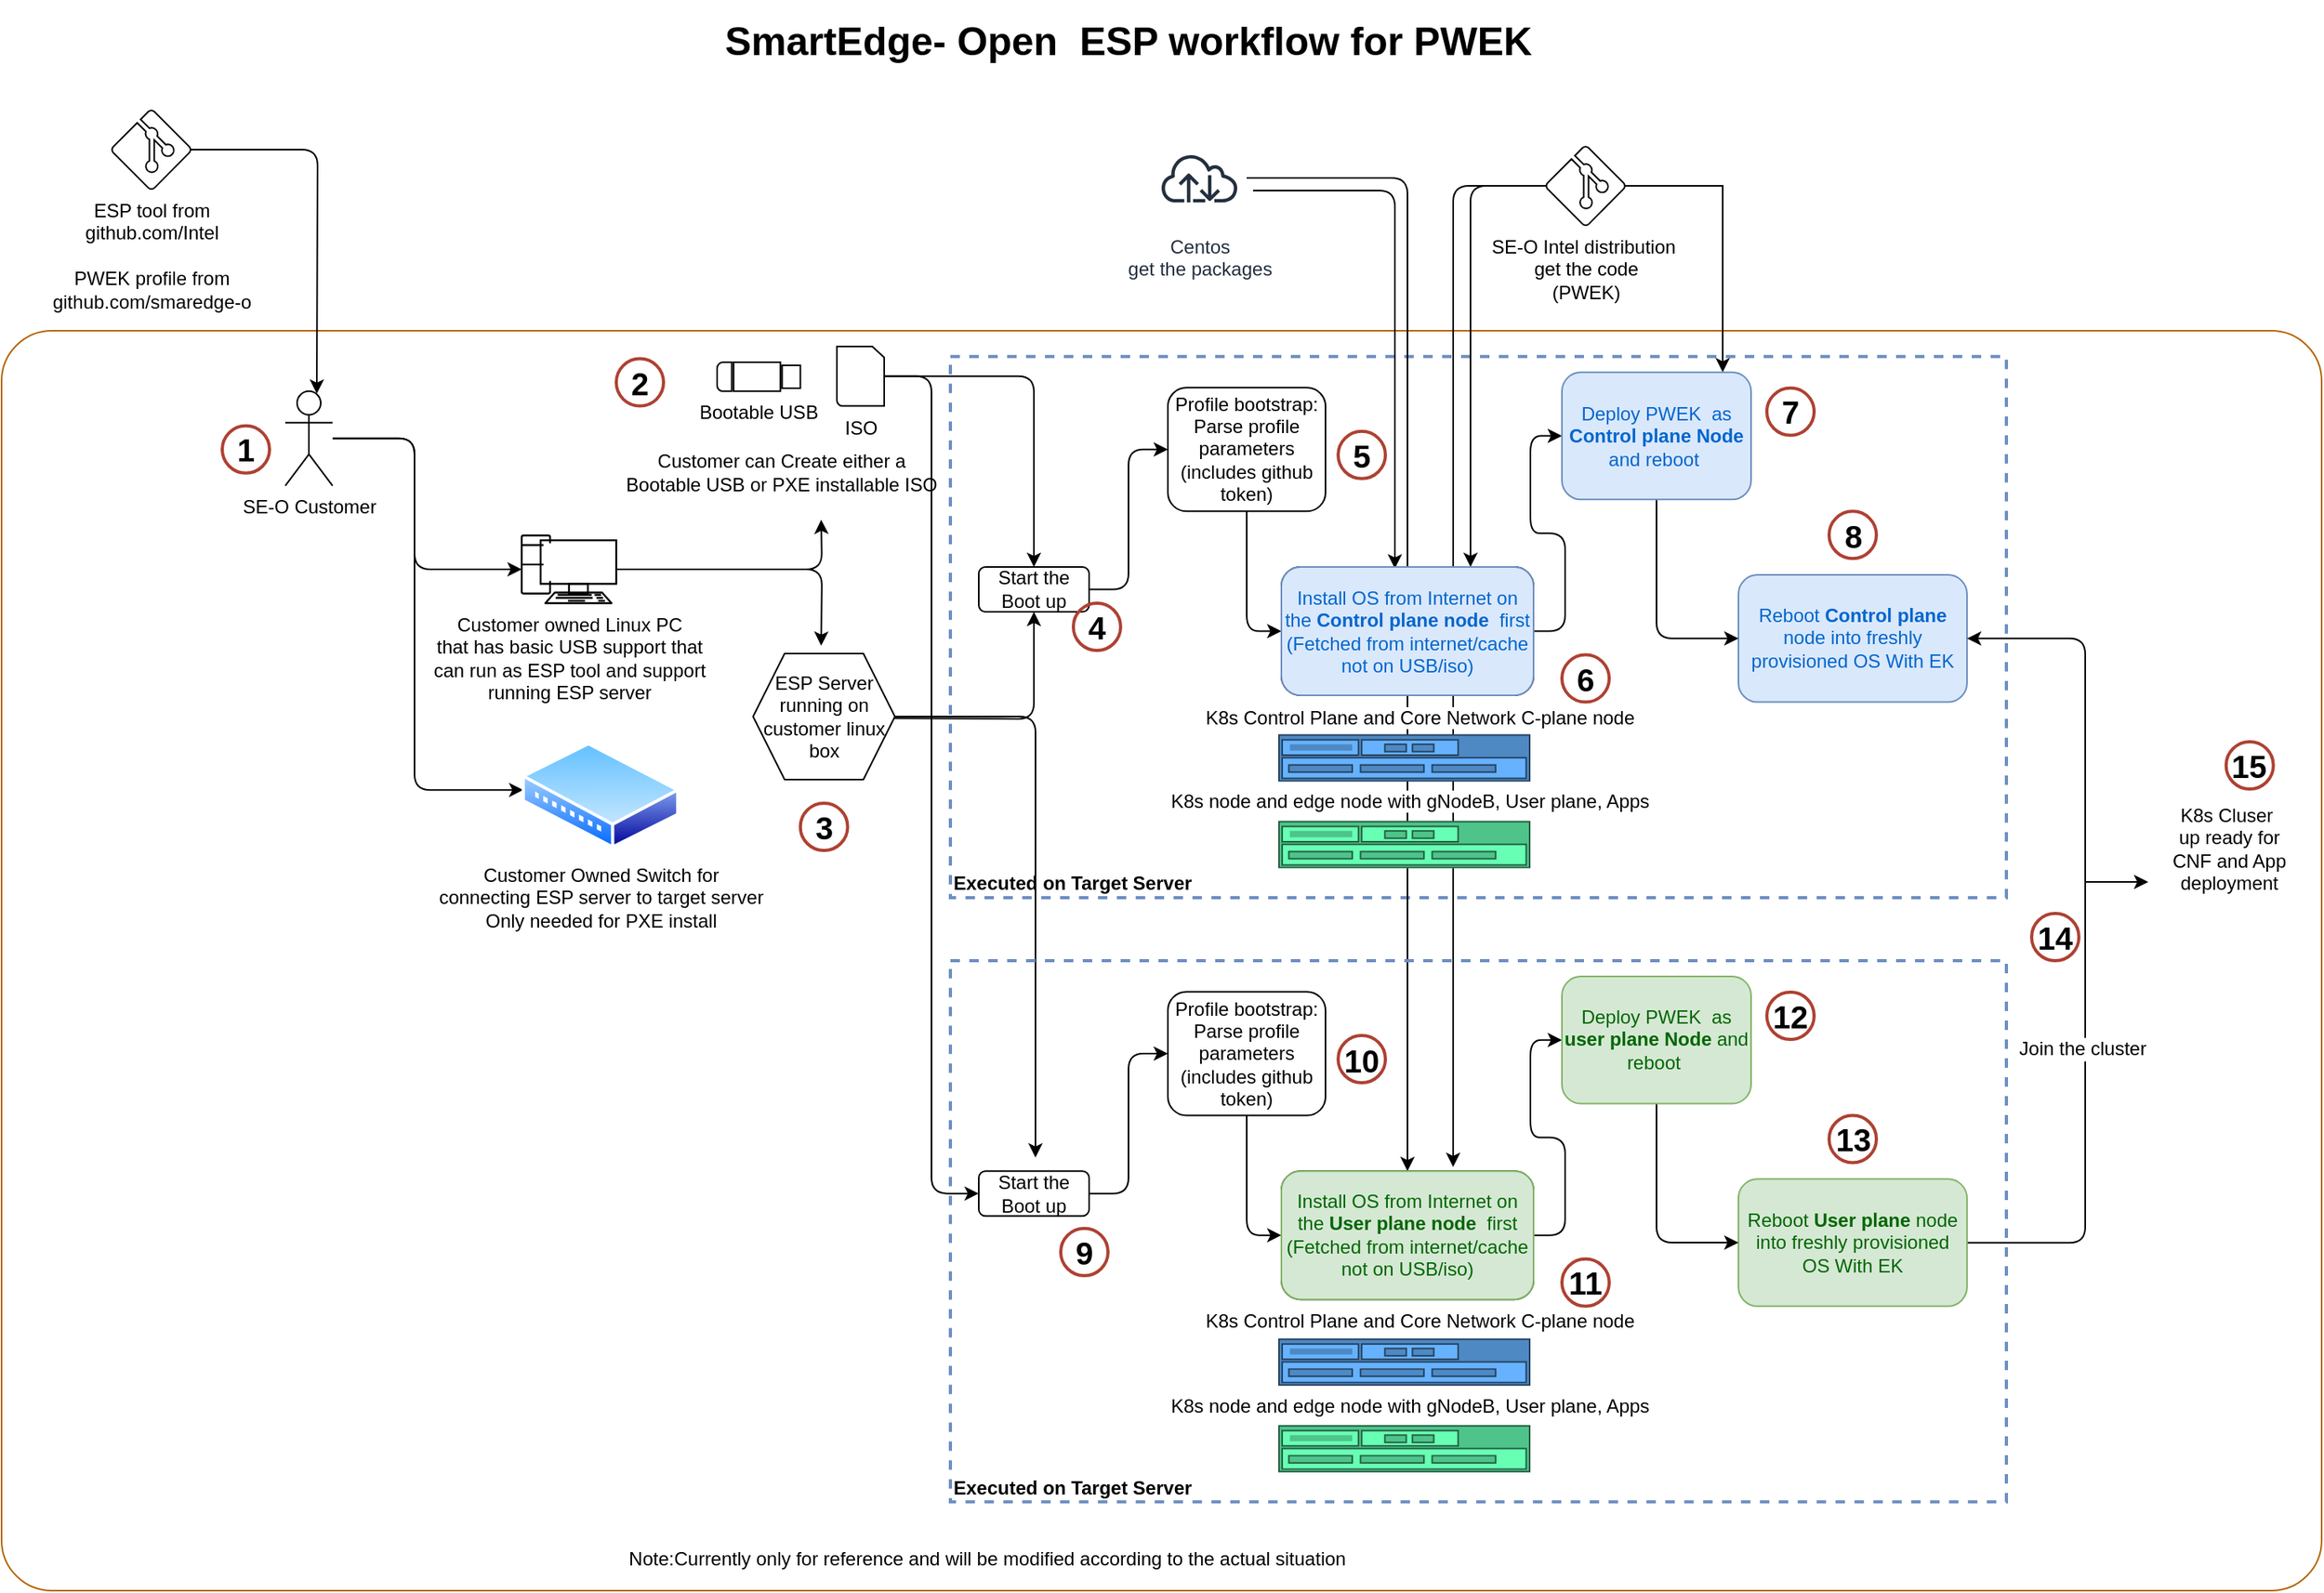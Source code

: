 <mxfile version="14.6.13" type="device"><diagram id="KR8LhD_GdfJrZuf7Hs-G" name="Page-1"><mxGraphModel dx="1936" dy="806" grid="1" gridSize="10" guides="1" tooltips="1" connect="1" arrows="1" fold="1" page="1" pageScale="1" pageWidth="850" pageHeight="1100" math="0" shadow="0"><root><mxCell id="0"/><mxCell id="1" parent="0"/><mxCell id="dMG2PJLDHIEM2pFW29TL-1" value="" style="rounded=1;whiteSpace=wrap;html=1;strokeColor=#b46504;fontSize=16;fillColor=none;arcSize=4;" vertex="1" parent="1"><mxGeometry x="-532" y="1070" width="1472" height="800" as="geometry"/></mxCell><mxCell id="dMG2PJLDHIEM2pFW29TL-2" value="Executed on Target Server" style="rounded=0;whiteSpace=wrap;html=1;strokeColor=#6c8ebf;strokeWidth=2;dashed=1;verticalAlign=bottom;align=left;fontStyle=1;fillColor=none;glass=0;sketch=0;" vertex="1" parent="1"><mxGeometry x="70" y="1086.4" width="670" height="343.6" as="geometry"/></mxCell><mxCell id="dMG2PJLDHIEM2pFW29TL-3" style="edgeStyle=orthogonalEdgeStyle;rounded=1;orthogonalLoop=1;jettySize=auto;html=1;entryX=0;entryY=0.5;entryDx=0;entryDy=0;entryPerimeter=0;fillColor=none;" edge="1" parent="1" source="dMG2PJLDHIEM2pFW29TL-5" target="dMG2PJLDHIEM2pFW29TL-8"><mxGeometry relative="1" as="geometry"><Array as="points"><mxPoint x="-270" y="1138"/><mxPoint x="-270" y="1222"/></Array></mxGeometry></mxCell><mxCell id="dMG2PJLDHIEM2pFW29TL-4" style="edgeStyle=orthogonalEdgeStyle;rounded=1;orthogonalLoop=1;jettySize=auto;html=1;entryX=0.013;entryY=0.53;entryDx=0;entryDy=0;entryPerimeter=0;fillColor=none;" edge="1" parent="1" source="dMG2PJLDHIEM2pFW29TL-5"><mxGeometry relative="1" as="geometry"><mxPoint x="-200.986" y="1361.584" as="targetPoint"/><Array as="points"><mxPoint x="-270" y="1138"/><mxPoint x="-270" y="1362"/></Array></mxGeometry></mxCell><mxCell id="dMG2PJLDHIEM2pFW29TL-5" value="SE-O Customer" style="shape=umlActor;verticalLabelPosition=bottom;verticalAlign=top;html=1;outlineConnect=0;fillColor=none;" vertex="1" parent="1"><mxGeometry x="-352" y="1108.4" width="30" height="60" as="geometry"/></mxCell><mxCell id="dMG2PJLDHIEM2pFW29TL-6" style="edgeStyle=orthogonalEdgeStyle;rounded=1;orthogonalLoop=1;jettySize=auto;html=1;fillColor=none;" edge="1" parent="1" source="dMG2PJLDHIEM2pFW29TL-8"><mxGeometry relative="1" as="geometry"><mxPoint x="-12" y="1190" as="targetPoint"/></mxGeometry></mxCell><mxCell id="dMG2PJLDHIEM2pFW29TL-7" style="edgeStyle=orthogonalEdgeStyle;rounded=1;orthogonalLoop=1;jettySize=auto;html=1;fillColor=none;" edge="1" parent="1" source="dMG2PJLDHIEM2pFW29TL-8"><mxGeometry relative="1" as="geometry"><mxPoint x="-12" y="1270" as="targetPoint"/></mxGeometry></mxCell><mxCell id="dMG2PJLDHIEM2pFW29TL-8" value="Customer owned Linux PC &lt;br&gt;that has basic USB support that &lt;br&gt;can run as ESP tool and support &lt;br&gt;running ESP server" style="verticalAlign=top;verticalLabelPosition=bottom;labelPosition=center;align=center;html=1;outlineConnect=0;fillColor=none;gradientDirection=north;strokeWidth=2;shape=mxgraph.networks.pc;" vertex="1" parent="1"><mxGeometry x="-202" y="1200" width="60" height="43" as="geometry"/></mxCell><mxCell id="dMG2PJLDHIEM2pFW29TL-9" value="Bootable USB" style="pointerEvents=1;shadow=0;dashed=0;html=1;fillColor=none;labelPosition=center;verticalLabelPosition=bottom;verticalAlign=top;align=center;outlineConnect=0;shape=mxgraph.veeam.usb;" vertex="1" parent="1"><mxGeometry x="-78" y="1090" width="52.8" height="18.4" as="geometry"/></mxCell><mxCell id="dMG2PJLDHIEM2pFW29TL-10" style="edgeStyle=orthogonalEdgeStyle;rounded=1;orthogonalLoop=1;jettySize=auto;html=1;entryX=0.5;entryY=0;entryDx=0;entryDy=0;fillColor=none;" edge="1" parent="1" source="dMG2PJLDHIEM2pFW29TL-12" target="dMG2PJLDHIEM2pFW29TL-16"><mxGeometry relative="1" as="geometry"><mxPoint x="48" y="1110" as="sourcePoint"/></mxGeometry></mxCell><mxCell id="dMG2PJLDHIEM2pFW29TL-11" style="edgeStyle=orthogonalEdgeStyle;rounded=1;orthogonalLoop=1;jettySize=auto;html=1;entryX=0;entryY=0.5;entryDx=0;entryDy=0;" edge="1" parent="1" source="dMG2PJLDHIEM2pFW29TL-12" target="dMG2PJLDHIEM2pFW29TL-54"><mxGeometry relative="1" as="geometry"/></mxCell><mxCell id="dMG2PJLDHIEM2pFW29TL-12" value="ISO" style="shadow=0;dashed=0;html=1;fillColor=none;labelPosition=center;verticalLabelPosition=bottom;verticalAlign=top;align=center;outlineConnect=0;shape=mxgraph.veeam.iso;" vertex="1" parent="1"><mxGeometry x="-2" y="1080" width="30" height="37.8" as="geometry"/></mxCell><mxCell id="dMG2PJLDHIEM2pFW29TL-13" style="edgeStyle=orthogonalEdgeStyle;rounded=1;orthogonalLoop=1;jettySize=auto;html=1;entryX=0.5;entryY=1;entryDx=0;entryDy=0;fillColor=none;" edge="1" parent="1" target="dMG2PJLDHIEM2pFW29TL-16"><mxGeometry relative="1" as="geometry"><mxPoint x="168" y="1250" as="targetPoint"/><mxPoint x="6" y="1316" as="sourcePoint"/></mxGeometry></mxCell><mxCell id="dMG2PJLDHIEM2pFW29TL-14" value="Customer can Create either a Bootable USB or PXE installable ISO" style="text;html=1;fillColor=none;align=center;verticalAlign=middle;whiteSpace=wrap;rounded=0;" vertex="1" parent="1"><mxGeometry x="-142" y="1139.9" width="210" height="40" as="geometry"/></mxCell><mxCell id="dMG2PJLDHIEM2pFW29TL-15" style="edgeStyle=orthogonalEdgeStyle;rounded=1;orthogonalLoop=1;jettySize=auto;html=1;entryX=0;entryY=0.5;entryDx=0;entryDy=0;fillColor=none;" edge="1" parent="1" source="dMG2PJLDHIEM2pFW29TL-16" target="dMG2PJLDHIEM2pFW29TL-22"><mxGeometry relative="1" as="geometry"/></mxCell><mxCell id="dMG2PJLDHIEM2pFW29TL-16" value="Start the Boot up" style="rounded=1;whiteSpace=wrap;html=1;fillColor=none;" vertex="1" parent="1"><mxGeometry x="88" y="1220" width="70" height="28.5" as="geometry"/></mxCell><mxCell id="dMG2PJLDHIEM2pFW29TL-17" value="" style="edgeStyle=orthogonalEdgeStyle;rounded=1;orthogonalLoop=1;jettySize=auto;html=1;fillColor=none;entryX=0;entryY=0.5;entryDx=0;entryDy=0;" edge="1" parent="1" source="dMG2PJLDHIEM2pFW29TL-18" target="dMG2PJLDHIEM2pFW29TL-40"><mxGeometry relative="1" as="geometry"/></mxCell><mxCell id="dMG2PJLDHIEM2pFW29TL-18" value="Install OS from Internet on the &lt;font color=&quot;#0066cc&quot;&gt;&lt;b&gt;Control plane node&lt;/b&gt;&lt;/font&gt;&amp;nbsp; first (Fetched from internet/cache not on USB/iso)" style="rounded=1;whiteSpace=wrap;html=1;fillColor=none;" vertex="1" parent="1"><mxGeometry x="280" y="1220" width="160" height="81.5" as="geometry"/></mxCell><mxCell id="dMG2PJLDHIEM2pFW29TL-19" style="edgeStyle=orthogonalEdgeStyle;rounded=1;orthogonalLoop=1;jettySize=auto;html=1;fillColor=none;" edge="1" parent="1" source="dMG2PJLDHIEM2pFW29TL-20"><mxGeometry relative="1" as="geometry"><mxPoint x="-332" y="1110" as="targetPoint"/></mxGeometry></mxCell><mxCell id="dMG2PJLDHIEM2pFW29TL-20" value="ESP tool from &lt;br&gt;github.com/Intel&lt;br&gt;&lt;br&gt;PWEK profile from &lt;br&gt;github.com/smaredge-o" style="verticalLabelPosition=bottom;html=1;verticalAlign=top;align=center;fillColor=none;shape=mxgraph.azure.git_repository;" vertex="1" parent="1"><mxGeometry x="-462" y="930" width="50" height="50" as="geometry"/></mxCell><mxCell id="dMG2PJLDHIEM2pFW29TL-21" value="" style="edgeStyle=orthogonalEdgeStyle;rounded=1;orthogonalLoop=1;jettySize=auto;html=1;entryX=0;entryY=0.5;entryDx=0;entryDy=0;fillColor=none;" edge="1" parent="1" source="dMG2PJLDHIEM2pFW29TL-22" target="dMG2PJLDHIEM2pFW29TL-18"><mxGeometry relative="1" as="geometry"/></mxCell><mxCell id="dMG2PJLDHIEM2pFW29TL-22" value="Profile bootstrap: Parse profile parameters (includes github token)" style="rounded=1;whiteSpace=wrap;html=1;fillColor=none;" vertex="1" parent="1"><mxGeometry x="208" y="1106.15" width="100" height="78.5" as="geometry"/></mxCell><mxCell id="dMG2PJLDHIEM2pFW29TL-23" value="&lt;font color=&quot;#0066cc&quot;&gt;Reboot &lt;b&gt;Control plane&lt;/b&gt; node into freshly provisioned OS With EK&lt;/font&gt;" style="rounded=1;whiteSpace=wrap;html=1;fillColor=#dae8fc;strokeColor=#6c8ebf;" vertex="1" parent="1"><mxGeometry x="570" y="1225.05" width="145" height="80.75" as="geometry"/></mxCell><mxCell id="dMG2PJLDHIEM2pFW29TL-24" style="edgeStyle=orthogonalEdgeStyle;rounded=1;orthogonalLoop=1;jettySize=auto;html=1;entryX=0.514;entryY=-0.302;entryDx=0;entryDy=0;entryPerimeter=0;strokeColor=#000000;" edge="1" parent="1" source="dMG2PJLDHIEM2pFW29TL-25" target="dMG2PJLDHIEM2pFW29TL-54"><mxGeometry relative="1" as="geometry"/></mxCell><mxCell id="dMG2PJLDHIEM2pFW29TL-25" value="ESP Server running on customer linux box" style="shape=hexagon;perimeter=hexagonPerimeter2;whiteSpace=wrap;html=1;fixedSize=1;" vertex="1" parent="1"><mxGeometry x="-55.2" y="1275" width="90" height="80" as="geometry"/></mxCell><mxCell id="dMG2PJLDHIEM2pFW29TL-26" value="1" style="ellipse;whiteSpace=wrap;html=1;aspect=fixed;strokeWidth=2;fillColor=none;strokeColor=#ae4132;fontSize=20;fontStyle=1" vertex="1" parent="1"><mxGeometry x="-392" y="1130.4" width="30" height="30" as="geometry"/></mxCell><mxCell id="dMG2PJLDHIEM2pFW29TL-27" value="2" style="ellipse;whiteSpace=wrap;html=1;aspect=fixed;strokeWidth=2;fillColor=none;strokeColor=#ae4132;fontSize=20;fontStyle=1" vertex="1" parent="1"><mxGeometry x="-142" y="1087.8" width="30" height="30" as="geometry"/></mxCell><mxCell id="dMG2PJLDHIEM2pFW29TL-28" value="3" style="ellipse;whiteSpace=wrap;html=1;aspect=fixed;strokeWidth=2;fillColor=none;strokeColor=#ae4132;fontSize=20;fontStyle=1" vertex="1" parent="1"><mxGeometry x="-25.2" y="1370" width="30" height="30" as="geometry"/></mxCell><mxCell id="dMG2PJLDHIEM2pFW29TL-29" value="4" style="ellipse;whiteSpace=wrap;html=1;aspect=fixed;strokeWidth=2;fillColor=none;strokeColor=#ae4132;fontSize=20;fontStyle=1" vertex="1" parent="1"><mxGeometry x="148" y="1243" width="30" height="30" as="geometry"/></mxCell><mxCell id="dMG2PJLDHIEM2pFW29TL-30" value="5" style="ellipse;whiteSpace=wrap;html=1;aspect=fixed;strokeWidth=2;fillColor=none;strokeColor=#ae4132;fontSize=20;fontStyle=1" vertex="1" parent="1"><mxGeometry x="316" y="1133.9" width="30" height="30" as="geometry"/></mxCell><mxCell id="dMG2PJLDHIEM2pFW29TL-31" value="SmartEdge- Open&amp;nbsp; ESP workflow for PWEK" style="text;html=1;align=center;verticalAlign=middle;whiteSpace=wrap;rounded=0;fontStyle=1;fontSize=25;" vertex="1" parent="1"><mxGeometry x="-412" y="860" width="1190" height="50" as="geometry"/></mxCell><mxCell id="dMG2PJLDHIEM2pFW29TL-32" style="edgeStyle=orthogonalEdgeStyle;rounded=1;orthogonalLoop=1;jettySize=auto;html=1;entryX=0.75;entryY=0;entryDx=0;entryDy=0;" edge="1" parent="1" source="dMG2PJLDHIEM2pFW29TL-35" target="dMG2PJLDHIEM2pFW29TL-18"><mxGeometry relative="1" as="geometry"/></mxCell><mxCell id="dMG2PJLDHIEM2pFW29TL-33" value="" style="edgeStyle=orthogonalEdgeStyle;rounded=0;orthogonalLoop=1;jettySize=auto;html=1;" edge="1" parent="1" source="dMG2PJLDHIEM2pFW29TL-35" target="dMG2PJLDHIEM2pFW29TL-40"><mxGeometry relative="1" as="geometry"><Array as="points"><mxPoint x="560" y="978"/></Array></mxGeometry></mxCell><mxCell id="dMG2PJLDHIEM2pFW29TL-34" style="edgeStyle=orthogonalEdgeStyle;rounded=1;orthogonalLoop=1;jettySize=auto;html=1;entryX=0.681;entryY=-0.032;entryDx=0;entryDy=0;entryPerimeter=0;" edge="1" parent="1" source="dMG2PJLDHIEM2pFW29TL-35" target="dMG2PJLDHIEM2pFW29TL-73"><mxGeometry relative="1" as="geometry"/></mxCell><mxCell id="dMG2PJLDHIEM2pFW29TL-35" value="SE-O Intel distribution&amp;nbsp;&lt;br&gt;get the code&lt;br&gt;(PWEK)" style="verticalLabelPosition=bottom;html=1;verticalAlign=top;align=center;fillColor=none;shape=mxgraph.azure.git_repository;" vertex="1" parent="1"><mxGeometry x="448" y="953" width="50" height="50" as="geometry"/></mxCell><mxCell id="dMG2PJLDHIEM2pFW29TL-36" style="edgeStyle=orthogonalEdgeStyle;rounded=1;orthogonalLoop=1;jettySize=auto;html=1;" edge="1" parent="1"><mxGeometry relative="1" as="geometry"><mxPoint x="262" y="981" as="sourcePoint"/><Array as="points"><mxPoint x="352" y="981"/></Array><mxPoint x="352" y="1221" as="targetPoint"/></mxGeometry></mxCell><mxCell id="dMG2PJLDHIEM2pFW29TL-37" style="edgeStyle=orthogonalEdgeStyle;rounded=1;orthogonalLoop=1;jettySize=auto;html=1;entryX=0.5;entryY=0;entryDx=0;entryDy=0;" edge="1" parent="1" source="dMG2PJLDHIEM2pFW29TL-38" target="dMG2PJLDHIEM2pFW29TL-73"><mxGeometry relative="1" as="geometry"/></mxCell><mxCell id="dMG2PJLDHIEM2pFW29TL-38" value="Centos&lt;br&gt;get the packages" style="outlineConnect=0;fontColor=#232F3E;gradientColor=none;strokeColor=#232F3E;fillColor=#ffffff;dashed=0;verticalLabelPosition=bottom;verticalAlign=top;align=center;html=1;fontSize=12;fontStyle=0;aspect=fixed;shape=mxgraph.aws4.resourceIcon;resIcon=mxgraph.aws4.internet;" vertex="1" parent="1"><mxGeometry x="198" y="943" width="60" height="60" as="geometry"/></mxCell><mxCell id="dMG2PJLDHIEM2pFW29TL-39" style="edgeStyle=orthogonalEdgeStyle;rounded=1;orthogonalLoop=1;jettySize=auto;html=1;entryX=0;entryY=0.5;entryDx=0;entryDy=0;" edge="1" parent="1" source="dMG2PJLDHIEM2pFW29TL-40" target="dMG2PJLDHIEM2pFW29TL-23"><mxGeometry relative="1" as="geometry"><mxPoint x="618" y="1241.005" as="targetPoint"/></mxGeometry></mxCell><mxCell id="dMG2PJLDHIEM2pFW29TL-40" value="&lt;font color=&quot;#0066cc&quot;&gt;Deploy PWEK&amp;nbsp; as &lt;b&gt;Control plane Node&lt;/b&gt; and reboot&amp;nbsp;&lt;/font&gt;" style="rounded=1;whiteSpace=wrap;html=1;fillColor=#dae8fc;strokeColor=#6c8ebf;" vertex="1" parent="1"><mxGeometry x="458" y="1096.4" width="120" height="80.75" as="geometry"/></mxCell><mxCell id="dMG2PJLDHIEM2pFW29TL-41" value="6" style="ellipse;whiteSpace=wrap;html=1;aspect=fixed;strokeWidth=2;fillColor=none;strokeColor=#ae4132;fontSize=20;fontStyle=1" vertex="1" parent="1"><mxGeometry x="458.0" y="1275.8" width="30" height="30" as="geometry"/></mxCell><mxCell id="dMG2PJLDHIEM2pFW29TL-42" value="7" style="ellipse;whiteSpace=wrap;html=1;aspect=fixed;strokeWidth=2;fillColor=none;strokeColor=#ae4132;fontSize=20;fontStyle=1" vertex="1" parent="1"><mxGeometry x="588" y="1106.4" width="30" height="30" as="geometry"/></mxCell><mxCell id="dMG2PJLDHIEM2pFW29TL-43" value="8" style="ellipse;whiteSpace=wrap;html=1;aspect=fixed;strokeWidth=2;fillColor=none;strokeColor=#ae4132;fontSize=20;fontStyle=1" vertex="1" parent="1"><mxGeometry x="627.5" y="1184.65" width="30" height="30" as="geometry"/></mxCell><mxCell id="dMG2PJLDHIEM2pFW29TL-44" value="14" style="ellipse;whiteSpace=wrap;html=1;aspect=fixed;strokeWidth=2;fillColor=none;strokeColor=#ae4132;fontSize=20;fontStyle=1" vertex="1" parent="1"><mxGeometry x="756" y="1440.0" width="30" height="30" as="geometry"/></mxCell><mxCell id="dMG2PJLDHIEM2pFW29TL-45" value="Note:Currently only for reference and will be modified according to the actual situation" style="text;html=1;resizable=0;autosize=1;align=center;verticalAlign=middle;points=[];fillColor=none;strokeColor=none;rounded=0;" vertex="1" parent="1"><mxGeometry x="-142" y="1840" width="470" height="20" as="geometry"/></mxCell><mxCell id="dMG2PJLDHIEM2pFW29TL-46" value="Customer Owned Switch for&lt;br&gt;connecting ESP server to target server&lt;br&gt;Only needed for PXE install" style="aspect=fixed;perimeter=ellipsePerimeter;html=1;align=center;shadow=0;dashed=0;spacingTop=3;image;image=img/lib/active_directory/wiring_hub.svg;sketch=0;connectable=1;allowArrows=1;" vertex="1" parent="1"><mxGeometry x="-202" y="1331" width="100" height="68" as="geometry"/></mxCell><mxCell id="dMG2PJLDHIEM2pFW29TL-47" value="&lt;span style=&quot;color: rgb(0, 0, 0); font-family: helvetica; font-size: 12px; font-style: normal; font-weight: 400; letter-spacing: normal; text-align: center; text-indent: 0px; text-transform: none; word-spacing: 0px; background-color: rgb(255, 255, 255); display: inline; float: none;&quot;&gt;K8s Control Plane and Core Network C-plane node&lt;/span&gt;" style="text;whiteSpace=wrap;html=1;" vertex="1" parent="1"><mxGeometry x="230" y="1301.5" width="300" height="29.6" as="geometry"/></mxCell><mxCell id="dMG2PJLDHIEM2pFW29TL-48" value="&lt;span style=&quot;color: rgb(0 , 0 , 0) ; font-family: &amp;#34;helvetica&amp;#34; ; font-size: 12px ; font-style: normal ; font-weight: 400 ; letter-spacing: normal ; text-align: center ; text-indent: 0px ; text-transform: none ; word-spacing: 0px ; background-color: rgb(255 , 255 , 255) ; display: inline ; float: none&quot;&gt;K8s node and edge node with gNodeB, User plane, Apps&amp;nbsp;&lt;/span&gt;" style="text;whiteSpace=wrap;html=1;" vertex="1" parent="1"><mxGeometry x="208" y="1355" width="330" height="30" as="geometry"/></mxCell><mxCell id="dMG2PJLDHIEM2pFW29TL-49" value="" style="html=1;labelPosition=right;align=left;spacingLeft=15;shadow=0;dashed=0;outlineConnect=0;shape=mxgraph.rack.general.switches_1;strokeColor=#6c8ebf;fillColor=#66B2FF;" vertex="1" parent="1"><mxGeometry x="278" y="1326.3" width="160" height="30" as="geometry"/></mxCell><mxCell id="dMG2PJLDHIEM2pFW29TL-50" value="" style="html=1;labelPosition=right;align=left;spacingLeft=15;shadow=0;dashed=0;outlineConnect=0;shape=mxgraph.rack.general.switches_1;strokeColor=#6c8ebf;fillColor=#66FFB3;" vertex="1" parent="1"><mxGeometry x="278" y="1381.3" width="160" height="30" as="geometry"/></mxCell><mxCell id="dMG2PJLDHIEM2pFW29TL-51" value="&lt;font color=&quot;#0066cc&quot;&gt;Install OS from Internet on the &lt;b&gt;Control plane node&lt;/b&gt;&amp;nbsp; first (Fetched from internet/cache not on USB/iso)&lt;/font&gt;" style="rounded=1;whiteSpace=wrap;html=1;fillColor=#dae8fc;strokeColor=#6c8ebf;" vertex="1" parent="1"><mxGeometry x="280" y="1220" width="160" height="81.5" as="geometry"/></mxCell><mxCell id="dMG2PJLDHIEM2pFW29TL-52" value="Executed on Target Server" style="rounded=0;whiteSpace=wrap;html=1;strokeColor=#6c8ebf;strokeWidth=2;dashed=1;verticalAlign=bottom;align=left;fontStyle=1;fillColor=none;glass=0;sketch=0;" vertex="1" parent="1"><mxGeometry x="70" y="1470" width="670" height="343.6" as="geometry"/></mxCell><mxCell id="dMG2PJLDHIEM2pFW29TL-53" style="edgeStyle=orthogonalEdgeStyle;rounded=1;orthogonalLoop=1;jettySize=auto;html=1;entryX=0;entryY=0.5;entryDx=0;entryDy=0;fillColor=none;" edge="1" parent="1" source="dMG2PJLDHIEM2pFW29TL-54" target="dMG2PJLDHIEM2pFW29TL-58"><mxGeometry relative="1" as="geometry"/></mxCell><mxCell id="dMG2PJLDHIEM2pFW29TL-54" value="Start the Boot up" style="rounded=1;whiteSpace=wrap;html=1;fillColor=none;" vertex="1" parent="1"><mxGeometry x="88" y="1603.6" width="70" height="28.5" as="geometry"/></mxCell><mxCell id="dMG2PJLDHIEM2pFW29TL-55" value="" style="edgeStyle=orthogonalEdgeStyle;rounded=1;orthogonalLoop=1;jettySize=auto;html=1;fillColor=none;entryX=0;entryY=0.5;entryDx=0;entryDy=0;" edge="1" parent="1" source="dMG2PJLDHIEM2pFW29TL-56" target="dMG2PJLDHIEM2pFW29TL-65"><mxGeometry relative="1" as="geometry"/></mxCell><mxCell id="dMG2PJLDHIEM2pFW29TL-56" value="Install OS from Internet on the &lt;font color=&quot;#0066cc&quot;&gt;&lt;b&gt;Control plane node&lt;/b&gt;&lt;/font&gt;&amp;nbsp; first (Fetched from internet/cache not on USB/iso)" style="rounded=1;whiteSpace=wrap;html=1;fillColor=none;" vertex="1" parent="1"><mxGeometry x="280" y="1603.6" width="160" height="81.5" as="geometry"/></mxCell><mxCell id="dMG2PJLDHIEM2pFW29TL-57" value="" style="edgeStyle=orthogonalEdgeStyle;rounded=1;orthogonalLoop=1;jettySize=auto;html=1;entryX=0;entryY=0.5;entryDx=0;entryDy=0;fillColor=none;" edge="1" parent="1" source="dMG2PJLDHIEM2pFW29TL-58" target="dMG2PJLDHIEM2pFW29TL-56"><mxGeometry relative="1" as="geometry"/></mxCell><mxCell id="dMG2PJLDHIEM2pFW29TL-58" value="Profile bootstrap: Parse profile parameters (includes github token)" style="rounded=1;whiteSpace=wrap;html=1;fillColor=none;" vertex="1" parent="1"><mxGeometry x="208" y="1489.75" width="100" height="78.5" as="geometry"/></mxCell><mxCell id="dMG2PJLDHIEM2pFW29TL-59" style="edgeStyle=orthogonalEdgeStyle;rounded=1;orthogonalLoop=1;jettySize=auto;html=1;strokeColor=#000000;" edge="1" parent="1" source="dMG2PJLDHIEM2pFW29TL-61" target="dMG2PJLDHIEM2pFW29TL-23"><mxGeometry relative="1" as="geometry"><Array as="points"><mxPoint x="790" y="1649.025"/><mxPoint x="790" y="1265.425"/></Array></mxGeometry></mxCell><mxCell id="dMG2PJLDHIEM2pFW29TL-60" value="&lt;span style=&quot;font-size: 12px&quot;&gt;Join the cluster&lt;/span&gt;" style="edgeLabel;html=1;align=center;verticalAlign=middle;resizable=0;points=[];" vertex="1" connectable="0" parent="dMG2PJLDHIEM2pFW29TL-59"><mxGeometry x="-0.258" y="2" relative="1" as="geometry"><mxPoint as="offset"/></mxGeometry></mxCell><mxCell id="dMG2PJLDHIEM2pFW29TL-61" value="&lt;font color=&quot;#006600&quot;&gt;Reboot &lt;b&gt;User&amp;nbsp;plane&lt;/b&gt; node into freshly provisioned OS With EK&lt;/font&gt;" style="rounded=1;whiteSpace=wrap;html=1;fillColor=#d5e8d4;strokeColor=#82b366;" vertex="1" parent="1"><mxGeometry x="570" y="1608.65" width="145" height="80.75" as="geometry"/></mxCell><mxCell id="dMG2PJLDHIEM2pFW29TL-62" value="9" style="ellipse;whiteSpace=wrap;html=1;aspect=fixed;strokeWidth=2;fillColor=none;strokeColor=#ae4132;fontSize=20;fontStyle=1" vertex="1" parent="1"><mxGeometry x="140" y="1640" width="30" height="30" as="geometry"/></mxCell><mxCell id="dMG2PJLDHIEM2pFW29TL-63" value="10" style="ellipse;whiteSpace=wrap;html=1;aspect=fixed;strokeWidth=2;fillColor=none;strokeColor=#ae4132;fontSize=20;fontStyle=1" vertex="1" parent="1"><mxGeometry x="316" y="1517.5" width="30" height="30" as="geometry"/></mxCell><mxCell id="dMG2PJLDHIEM2pFW29TL-64" style="edgeStyle=orthogonalEdgeStyle;rounded=1;orthogonalLoop=1;jettySize=auto;html=1;entryX=0;entryY=0.5;entryDx=0;entryDy=0;" edge="1" parent="1" source="dMG2PJLDHIEM2pFW29TL-65" target="dMG2PJLDHIEM2pFW29TL-61"><mxGeometry relative="1" as="geometry"><mxPoint x="618" y="1624.605" as="targetPoint"/></mxGeometry></mxCell><mxCell id="dMG2PJLDHIEM2pFW29TL-65" value="&lt;font color=&quot;#006600&quot;&gt;Deploy PWEK&amp;nbsp; as &lt;b&gt;user plane Node&lt;/b&gt; and reboot&amp;nbsp;&lt;/font&gt;" style="rounded=1;whiteSpace=wrap;html=1;fillColor=#d5e8d4;strokeColor=#82b366;" vertex="1" parent="1"><mxGeometry x="458" y="1480" width="120" height="80.75" as="geometry"/></mxCell><mxCell id="dMG2PJLDHIEM2pFW29TL-66" value="11" style="ellipse;whiteSpace=wrap;html=1;aspect=fixed;strokeWidth=2;fillColor=none;strokeColor=#ae4132;fontSize=20;fontStyle=1" vertex="1" parent="1"><mxGeometry x="458.0" y="1659.4" width="30" height="30" as="geometry"/></mxCell><mxCell id="dMG2PJLDHIEM2pFW29TL-67" value="12" style="ellipse;whiteSpace=wrap;html=1;aspect=fixed;strokeWidth=2;fillColor=none;strokeColor=#ae4132;fontSize=20;fontStyle=1" vertex="1" parent="1"><mxGeometry x="588" y="1490" width="30" height="30" as="geometry"/></mxCell><mxCell id="dMG2PJLDHIEM2pFW29TL-68" value="13" style="ellipse;whiteSpace=wrap;html=1;aspect=fixed;strokeWidth=2;fillColor=none;strokeColor=#ae4132;fontSize=20;fontStyle=1" vertex="1" parent="1"><mxGeometry x="627.5" y="1568.25" width="30" height="30" as="geometry"/></mxCell><mxCell id="dMG2PJLDHIEM2pFW29TL-69" value="&lt;span style=&quot;color: rgb(0, 0, 0); font-family: helvetica; font-size: 12px; font-style: normal; font-weight: 400; letter-spacing: normal; text-align: center; text-indent: 0px; text-transform: none; word-spacing: 0px; background-color: rgb(255, 255, 255); display: inline; float: none;&quot;&gt;K8s Control Plane and Core Network C-plane node&lt;/span&gt;" style="text;whiteSpace=wrap;html=1;" vertex="1" parent="1"><mxGeometry x="230" y="1685.1" width="300" height="29.6" as="geometry"/></mxCell><mxCell id="dMG2PJLDHIEM2pFW29TL-70" value="&lt;span style=&quot;color: rgb(0 , 0 , 0) ; font-family: &amp;#34;helvetica&amp;#34; ; font-size: 12px ; font-style: normal ; font-weight: 400 ; letter-spacing: normal ; text-align: center ; text-indent: 0px ; text-transform: none ; word-spacing: 0px ; background-color: rgb(255 , 255 , 255) ; display: inline ; float: none&quot;&gt;K8s node and edge node with gNodeB, User plane, Apps&amp;nbsp;&lt;/span&gt;" style="text;whiteSpace=wrap;html=1;" vertex="1" parent="1"><mxGeometry x="208" y="1738.6" width="330" height="30" as="geometry"/></mxCell><mxCell id="dMG2PJLDHIEM2pFW29TL-71" value="" style="html=1;labelPosition=right;align=left;spacingLeft=15;shadow=0;dashed=0;outlineConnect=0;shape=mxgraph.rack.general.switches_1;strokeColor=#6c8ebf;fillColor=#66B2FF;" vertex="1" parent="1"><mxGeometry x="278" y="1709.9" width="160" height="30" as="geometry"/></mxCell><mxCell id="dMG2PJLDHIEM2pFW29TL-72" value="" style="html=1;labelPosition=right;align=left;spacingLeft=15;shadow=0;dashed=0;outlineConnect=0;shape=mxgraph.rack.general.switches_1;strokeColor=#6c8ebf;fillColor=#66FFB3;" vertex="1" parent="1"><mxGeometry x="278" y="1764.9" width="160" height="30" as="geometry"/></mxCell><mxCell id="dMG2PJLDHIEM2pFW29TL-73" value="&lt;font color=&quot;#006600&quot;&gt;Install OS from Internet on the &lt;b&gt;User plane node&lt;/b&gt;&amp;nbsp; first (Fetched from internet/cache not on USB/iso)&lt;/font&gt;" style="rounded=1;whiteSpace=wrap;html=1;fillColor=#d5e8d4;strokeColor=#82b366;" vertex="1" parent="1"><mxGeometry x="280" y="1603.6" width="160" height="81.5" as="geometry"/></mxCell><mxCell id="dMG2PJLDHIEM2pFW29TL-74" value="" style="endArrow=classic;html=1;strokeColor=#000000;" edge="1" parent="1"><mxGeometry width="50" height="50" relative="1" as="geometry"><mxPoint x="790" y="1420" as="sourcePoint"/><mxPoint x="830" y="1420" as="targetPoint"/></mxGeometry></mxCell><mxCell id="dMG2PJLDHIEM2pFW29TL-75" value="K8s Cluser&amp;nbsp; up ready for CNF and App deployment" style="text;html=1;strokeColor=none;fillColor=none;align=center;verticalAlign=middle;whiteSpace=wrap;rounded=0;" vertex="1" parent="1"><mxGeometry x="843.38" y="1370" width="76.62" height="58.7" as="geometry"/></mxCell><mxCell id="dMG2PJLDHIEM2pFW29TL-76" value="15" style="ellipse;whiteSpace=wrap;html=1;aspect=fixed;strokeWidth=2;fillColor=none;strokeColor=#ae4132;fontSize=20;fontStyle=1" vertex="1" parent="1"><mxGeometry x="879.38" y="1331.0" width="30" height="30" as="geometry"/></mxCell></root></mxGraphModel></diagram></mxfile>